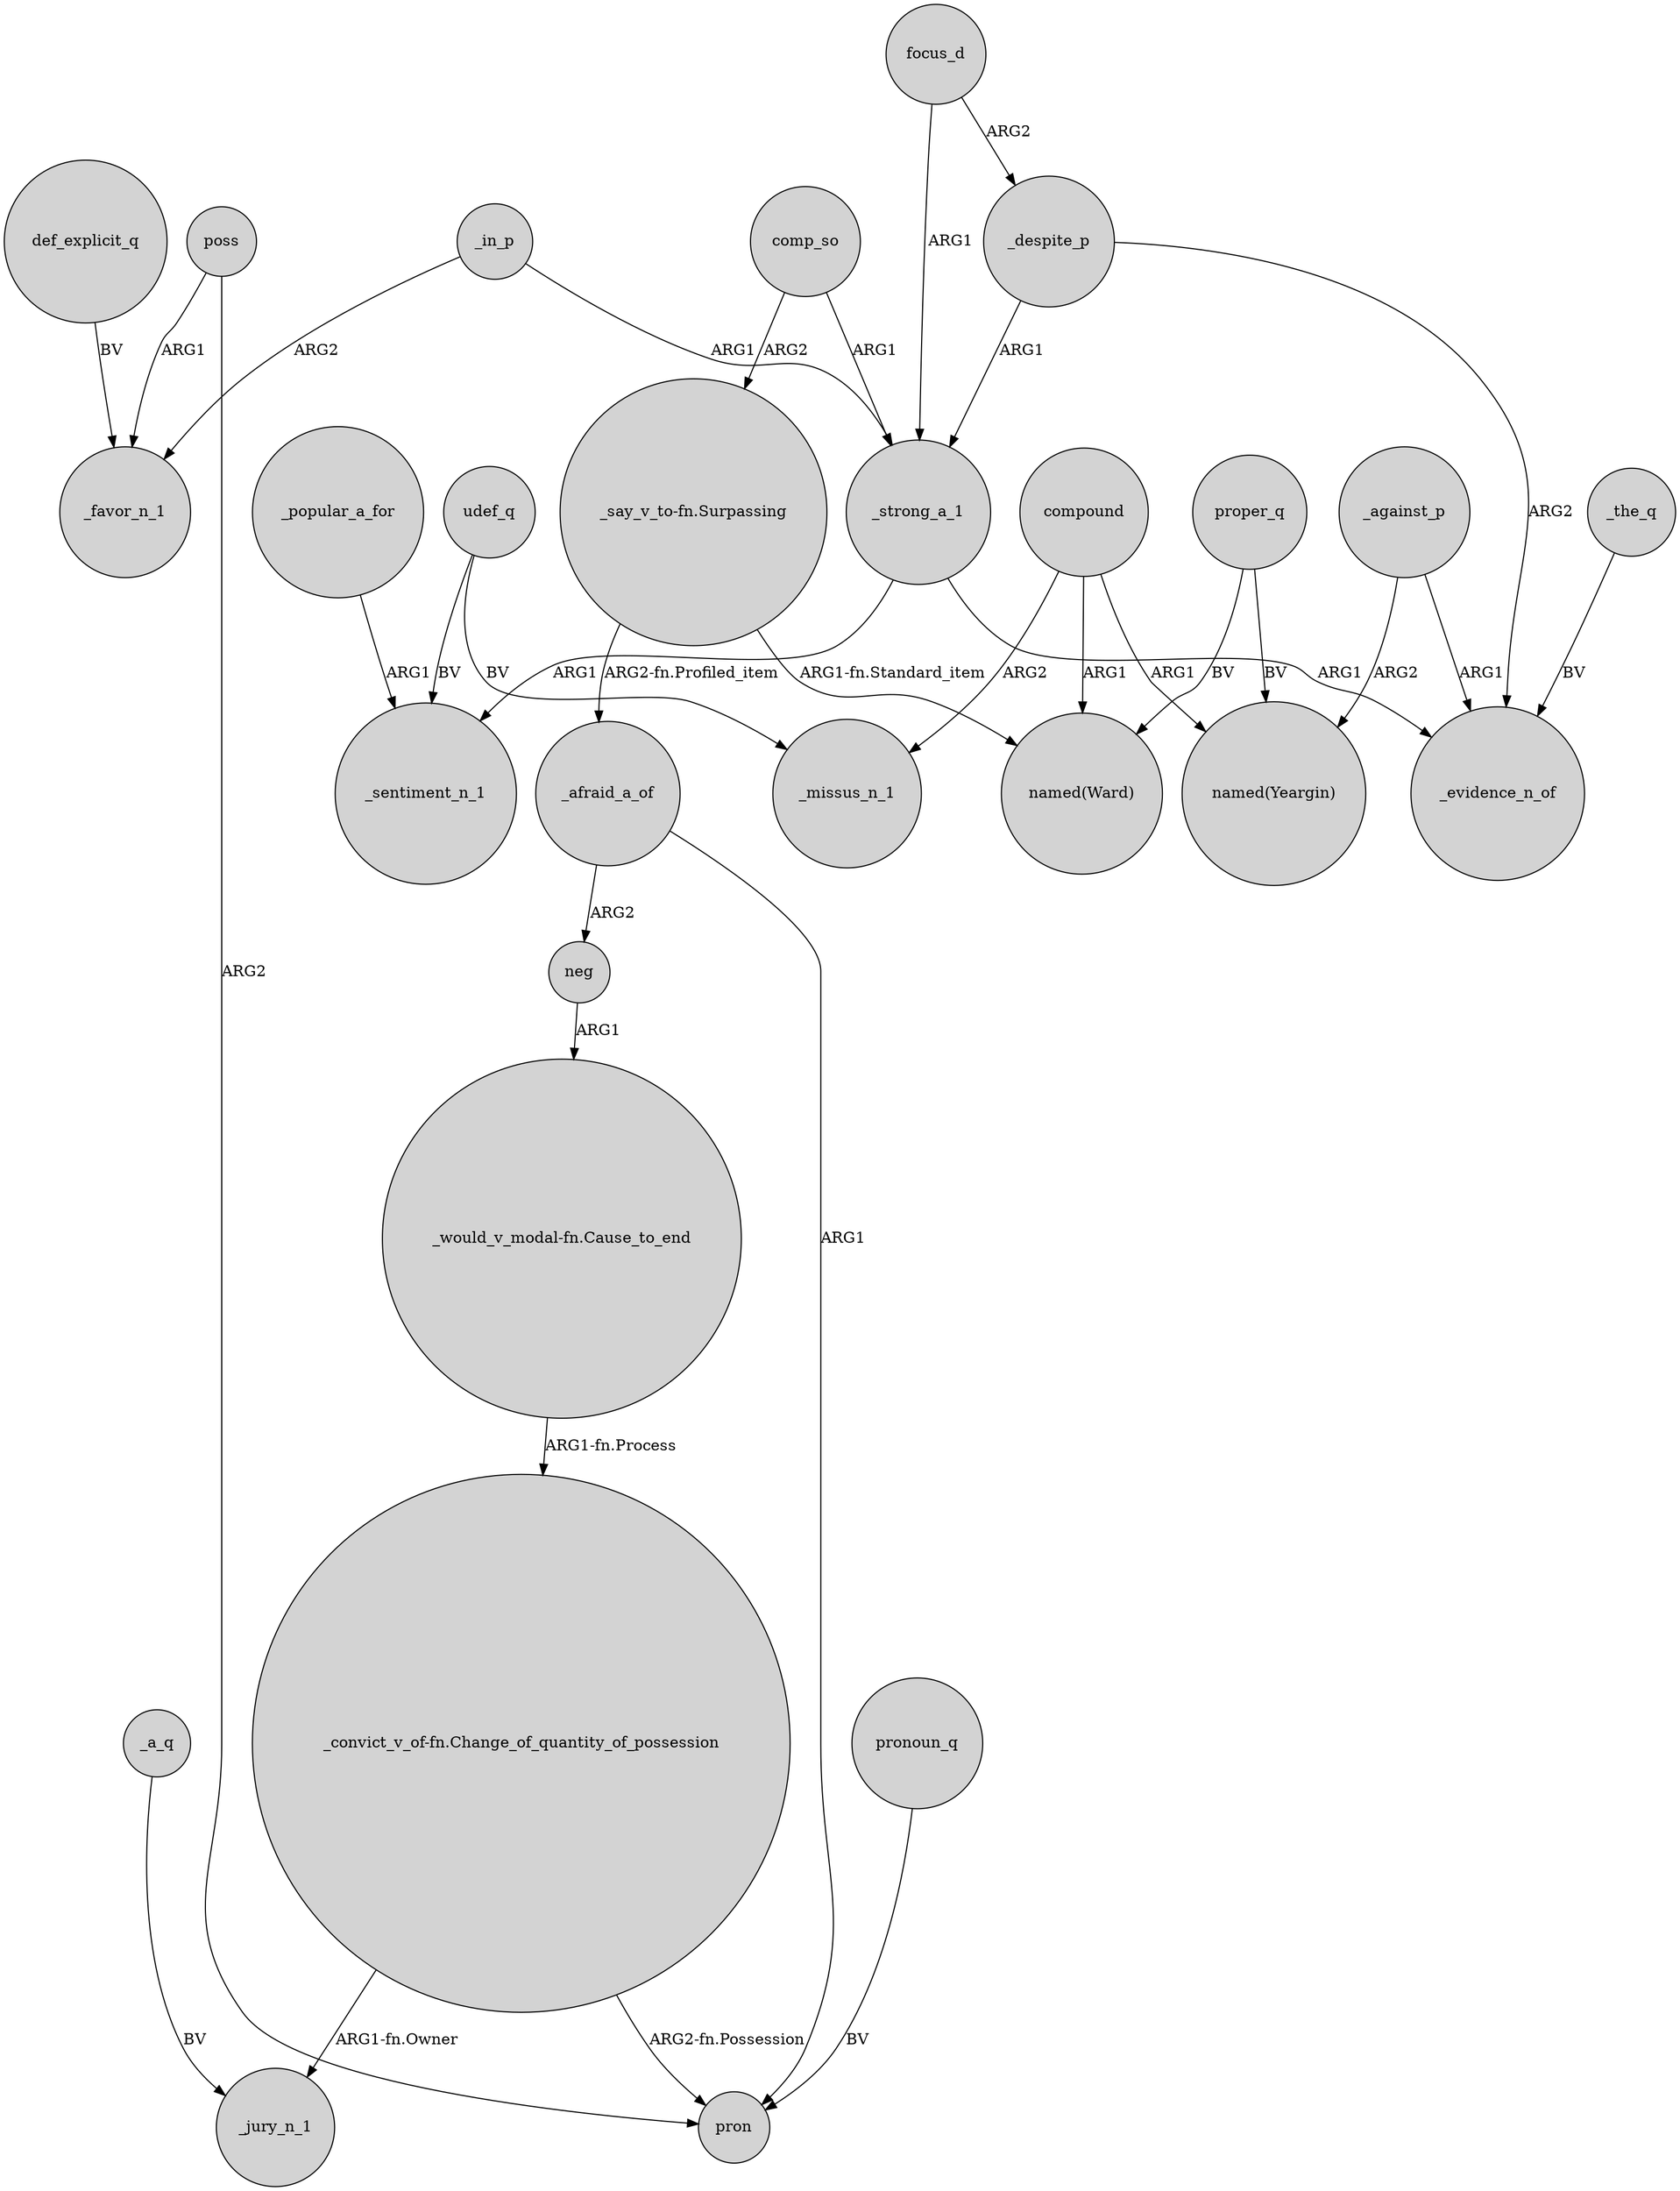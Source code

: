 digraph {
	node [shape=circle style=filled]
	def_explicit_q -> _favor_n_1 [label=BV]
	"_convict_v_of-fn.Change_of_quantity_of_possession" -> pron [label="ARG2-fn.Possession"]
	_in_p -> _favor_n_1 [label=ARG2]
	_popular_a_for -> _sentiment_n_1 [label=ARG1]
	"_say_v_to-fn.Surpassing" -> _afraid_a_of [label="ARG2-fn.Profiled_item"]
	_a_q -> _jury_n_1 [label=BV]
	proper_q -> "named(Ward)" [label=BV]
	compound -> _missus_n_1 [label=ARG2]
	compound -> "named(Ward)" [label=ARG1]
	neg -> "_would_v_modal-fn.Cause_to_end" [label=ARG1]
	comp_so -> "_say_v_to-fn.Surpassing" [label=ARG2]
	_against_p -> _evidence_n_of [label=ARG1]
	_in_p -> _strong_a_1 [label=ARG1]
	compound -> "named(Yeargin)" [label=ARG1]
	focus_d -> _despite_p [label=ARG2]
	_strong_a_1 -> _evidence_n_of [label=ARG1]
	"_say_v_to-fn.Surpassing" -> "named(Ward)" [label="ARG1-fn.Standard_item"]
	_against_p -> "named(Yeargin)" [label=ARG2]
	comp_so -> _strong_a_1 [label=ARG1]
	udef_q -> _sentiment_n_1 [label=BV]
	_afraid_a_of -> pron [label=ARG1]
	_afraid_a_of -> neg [label=ARG2]
	poss -> pron [label=ARG2]
	proper_q -> "named(Yeargin)" [label=BV]
	focus_d -> _strong_a_1 [label=ARG1]
	poss -> _favor_n_1 [label=ARG1]
	pronoun_q -> pron [label=BV]
	udef_q -> _missus_n_1 [label=BV]
	"_would_v_modal-fn.Cause_to_end" -> "_convict_v_of-fn.Change_of_quantity_of_possession" [label="ARG1-fn.Process"]
	_despite_p -> _evidence_n_of [label=ARG2]
	"_convict_v_of-fn.Change_of_quantity_of_possession" -> _jury_n_1 [label="ARG1-fn.Owner"]
	_the_q -> _evidence_n_of [label=BV]
	_strong_a_1 -> _sentiment_n_1 [label=ARG1]
	_despite_p -> _strong_a_1 [label=ARG1]
}
